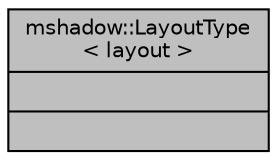 digraph "mshadow::LayoutType&lt; layout &gt;"
{
 // LATEX_PDF_SIZE
  edge [fontname="Helvetica",fontsize="10",labelfontname="Helvetica",labelfontsize="10"];
  node [fontname="Helvetica",fontsize="10",shape=record];
  Node1 [label="{mshadow::LayoutType\l\< layout \>\n||}",height=0.2,width=0.4,color="black", fillcolor="grey75", style="filled", fontcolor="black",tooltip=" "];
}
